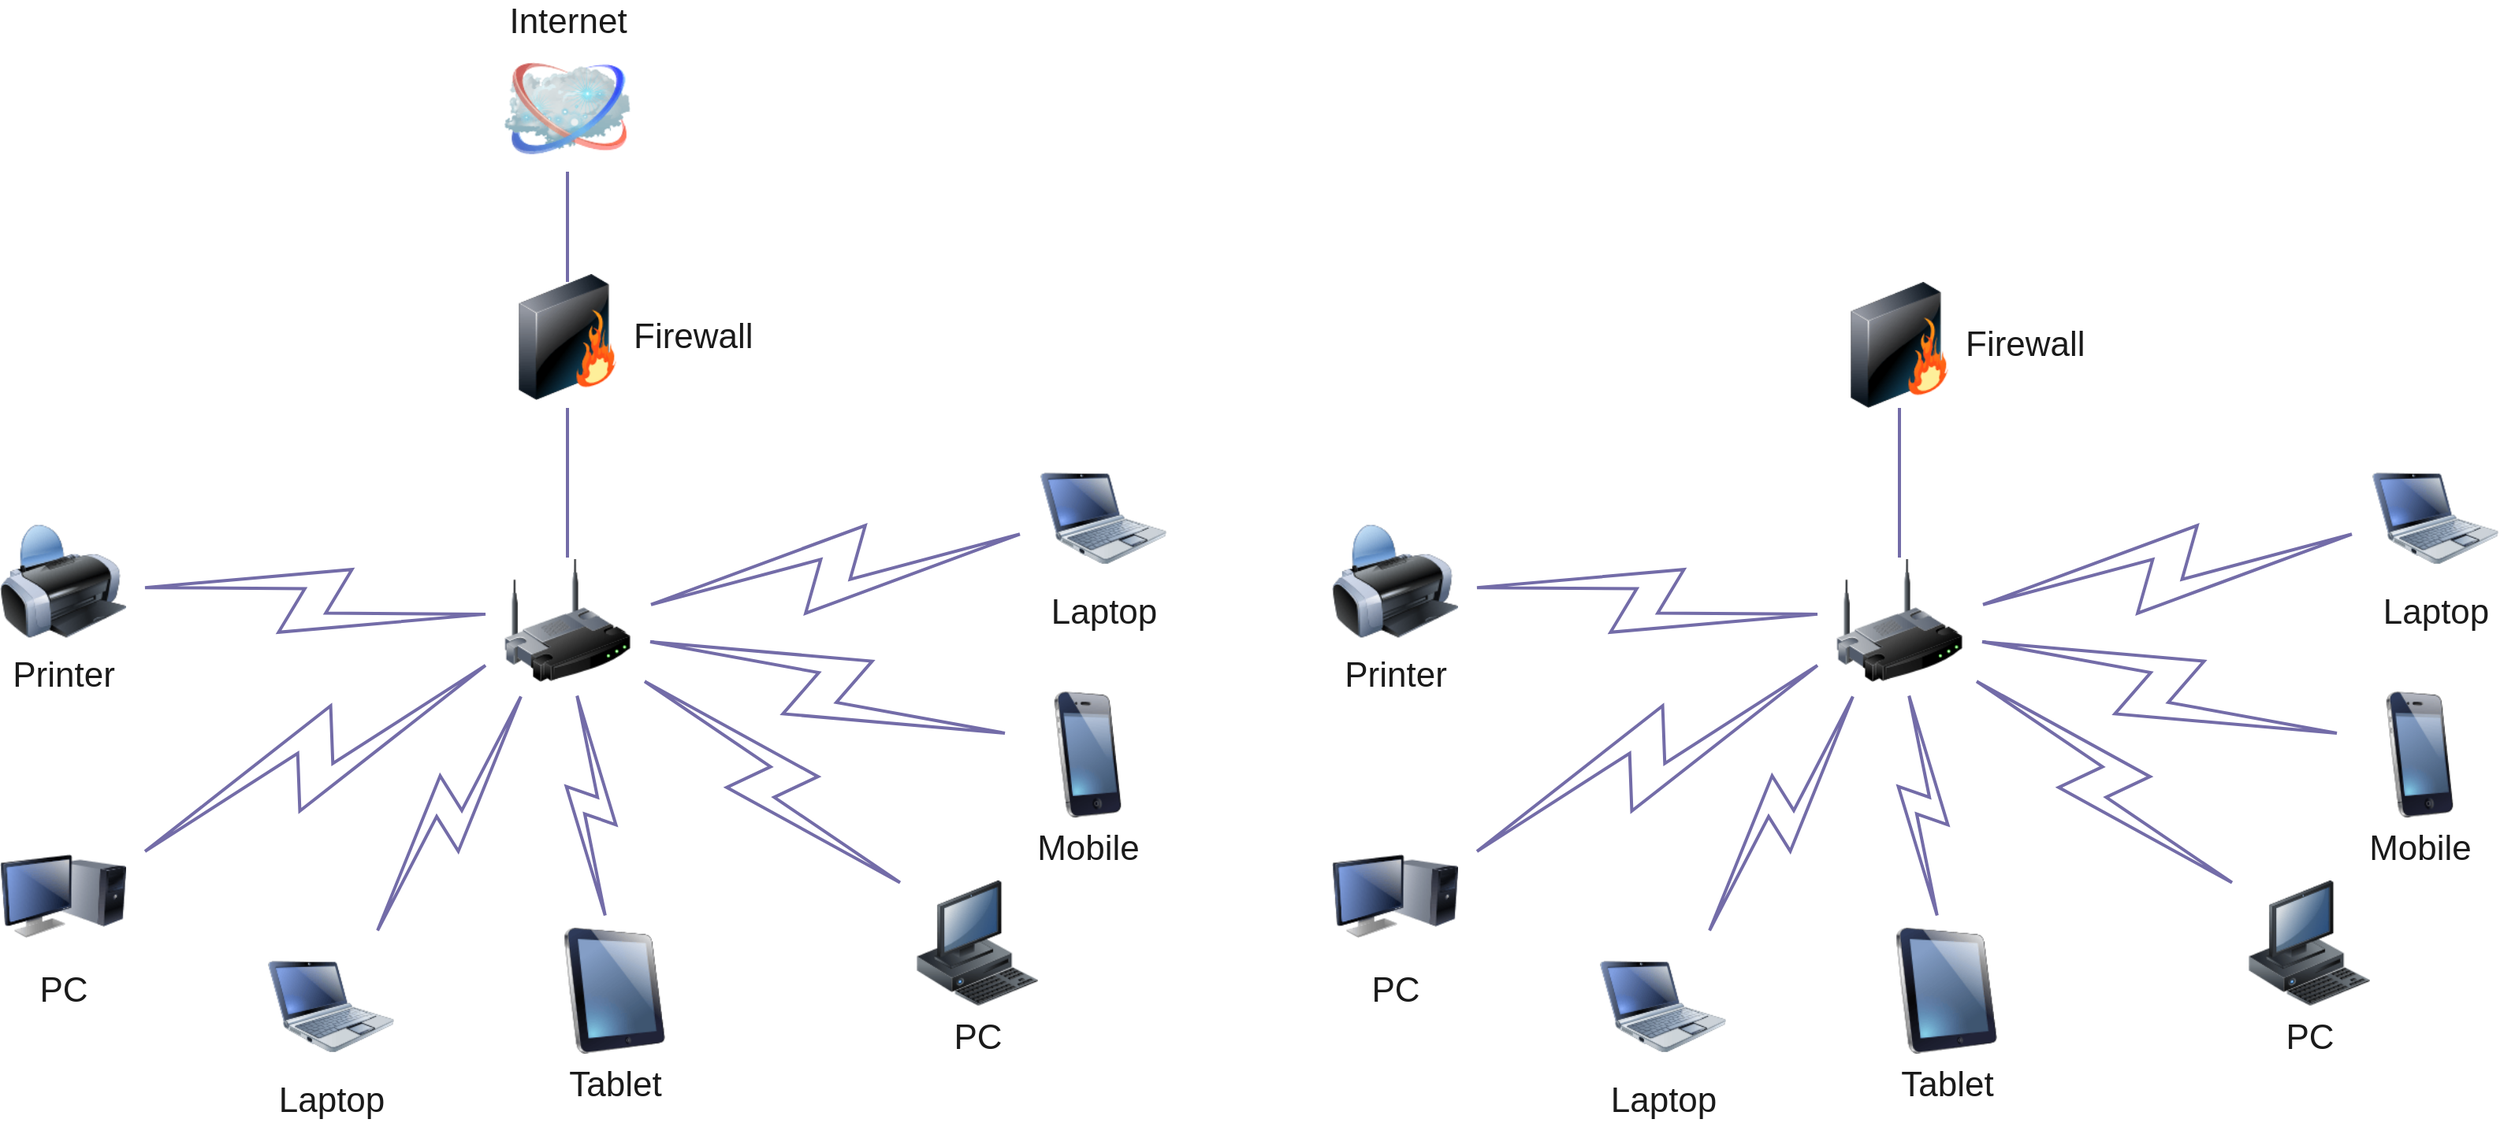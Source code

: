 <mxfile version="21.7.4" type="github">
  <diagram name="Page-1" id="55a83fd1-7818-8e21-69c5-c3457e3827bb">
    <mxGraphModel dx="1985" dy="822" grid="1" gridSize="10" guides="1" tooltips="1" connect="1" arrows="1" fold="1" page="1" pageScale="1" pageWidth="850" pageHeight="1100" background="none" math="0" shadow="0">
      <root>
        <mxCell id="0" />
        <mxCell id="1" parent="0" />
        <mxCell id="BSmVJp4yxGLLQI4Zy36t-40" value="" style="group;labelBackgroundColor=none;rounded=1;fontColor=#1A1A1A;" parent="1" vertex="1" connectable="0">
          <mxGeometry x="900" y="225" width="740" height="650" as="geometry" />
        </mxCell>
        <mxCell id="BSmVJp4yxGLLQI4Zy36t-21" value="" style="image;html=1;labelBackgroundColor=none;image=img/lib/clip_art/networking/Wireless_Router_128x128.png;rounded=1;shadow=0;comic=0;strokeWidth=2;fontSize=22;movable=1;resizable=1;rotatable=1;deletable=1;editable=1;locked=0;connectable=1;fillColor=#5D7F99;strokeColor=#D0CEE2;fontColor=#1A1A1A;" parent="BSmVJp4yxGLLQI4Zy36t-40" vertex="1">
          <mxGeometry x="320" y="325" width="80" height="80" as="geometry" />
        </mxCell>
        <mxCell id="BSmVJp4yxGLLQI4Zy36t-24" value="Firewall" style="image;html=1;labelBackgroundColor=none;image=img/lib/clip_art/networking/Firewall_128x128.png;rounded=1;shadow=0;comic=0;strokeWidth=2;fontSize=22;labelPosition=right;verticalLabelPosition=middle;align=left;verticalAlign=middle;movable=1;resizable=1;rotatable=1;deletable=1;editable=1;locked=0;connectable=1;fillColor=#5D7F99;strokeColor=#D0CEE2;fontColor=#1A1A1A;" parent="BSmVJp4yxGLLQI4Zy36t-40" vertex="1">
          <mxGeometry x="320" y="150" width="80" height="80" as="geometry" />
        </mxCell>
        <mxCell id="BSmVJp4yxGLLQI4Zy36t-25" style="edgeStyle=none;rounded=1;html=1;labelBackgroundColor=none;endArrow=none;strokeWidth=2;fontFamily=Verdana;fontSize=22;movable=1;resizable=1;rotatable=1;deletable=1;editable=1;locked=0;connectable=1;fontColor=default;strokeColor=#736CA8;" parent="BSmVJp4yxGLLQI4Zy36t-40" source="BSmVJp4yxGLLQI4Zy36t-21" target="BSmVJp4yxGLLQI4Zy36t-24" edge="1">
          <mxGeometry relative="1" as="geometry" />
        </mxCell>
        <mxCell id="BSmVJp4yxGLLQI4Zy36t-26" value="Tablet" style="image;html=1;labelBackgroundColor=none;image=img/lib/clip_art/computers/iPad_128x128.png;rounded=1;shadow=0;comic=0;strokeWidth=2;fontSize=22;movable=1;resizable=1;rotatable=1;deletable=1;editable=1;locked=0;connectable=1;fillColor=#5D7F99;strokeColor=#D0CEE2;fontColor=#1A1A1A;" parent="BSmVJp4yxGLLQI4Zy36t-40" vertex="1">
          <mxGeometry x="350" y="560" width="80" height="80" as="geometry" />
        </mxCell>
        <mxCell id="BSmVJp4yxGLLQI4Zy36t-27" value="PC" style="image;html=1;labelBackgroundColor=none;image=img/lib/clip_art/computers/Monitor_Tower_128x128.png;rounded=1;shadow=0;comic=0;strokeWidth=2;fontSize=22;movable=1;resizable=1;rotatable=1;deletable=1;editable=1;locked=0;connectable=1;fillColor=#5D7F99;strokeColor=#D0CEE2;fontColor=#1A1A1A;" parent="BSmVJp4yxGLLQI4Zy36t-40" vertex="1">
          <mxGeometry y="500" width="80" height="80" as="geometry" />
        </mxCell>
        <mxCell id="BSmVJp4yxGLLQI4Zy36t-28" value="Printer" style="image;html=1;labelBackgroundColor=none;image=img/lib/clip_art/computers/Printer_128x128.png;rounded=1;shadow=0;comic=0;strokeWidth=2;fontSize=22;movable=1;resizable=1;rotatable=1;deletable=1;editable=1;locked=0;connectable=1;fillColor=#5D7F99;strokeColor=#D0CEE2;fontColor=#1A1A1A;" parent="BSmVJp4yxGLLQI4Zy36t-40" vertex="1">
          <mxGeometry y="300" width="80" height="80" as="geometry" />
        </mxCell>
        <mxCell id="BSmVJp4yxGLLQI4Zy36t-29" value="PC" style="image;html=1;labelBackgroundColor=none;image=img/lib/clip_art/computers/Workstation_128x128.png;rounded=1;shadow=0;comic=0;strokeWidth=2;fontSize=22;movable=1;resizable=1;rotatable=1;deletable=1;editable=1;locked=0;connectable=1;fillColor=#5D7F99;strokeColor=#D0CEE2;fontColor=#1A1A1A;" parent="BSmVJp4yxGLLQI4Zy36t-40" vertex="1">
          <mxGeometry x="580" y="530" width="80" height="80" as="geometry" />
        </mxCell>
        <mxCell id="BSmVJp4yxGLLQI4Zy36t-30" value="Mobile" style="image;html=1;labelBackgroundColor=none;image=img/lib/clip_art/telecommunication/iPhone_128x128.png;rounded=1;shadow=0;comic=0;strokeWidth=2;fontSize=22;movable=1;resizable=1;rotatable=1;deletable=1;editable=1;locked=0;connectable=1;fillColor=#5D7F99;strokeColor=#D0CEE2;fontColor=#1A1A1A;" parent="BSmVJp4yxGLLQI4Zy36t-40" vertex="1">
          <mxGeometry x="650" y="410" width="80" height="80" as="geometry" />
        </mxCell>
        <mxCell id="BSmVJp4yxGLLQI4Zy36t-31" value="Laptop" style="image;html=1;labelBackgroundColor=none;image=img/lib/clip_art/computers/Netbook_128x128.png;rounded=1;shadow=0;comic=0;strokeWidth=2;fontSize=22;movable=1;resizable=1;rotatable=1;deletable=1;editable=1;locked=0;connectable=1;fillColor=#5D7F99;strokeColor=#D0CEE2;fontColor=#1A1A1A;" parent="BSmVJp4yxGLLQI4Zy36t-40" vertex="1">
          <mxGeometry x="660" y="260" width="80" height="80" as="geometry" />
        </mxCell>
        <mxCell id="BSmVJp4yxGLLQI4Zy36t-32" value="Laptop" style="image;html=1;labelBackgroundColor=none;image=img/lib/clip_art/computers/Netbook_128x128.png;rounded=1;shadow=0;comic=0;strokeWidth=2;fontSize=22;movable=1;resizable=1;rotatable=1;deletable=1;editable=1;locked=0;connectable=1;fillColor=#5D7F99;strokeColor=#D0CEE2;fontColor=#1A1A1A;" parent="BSmVJp4yxGLLQI4Zy36t-40" vertex="1">
          <mxGeometry x="170" y="570" width="80" height="80" as="geometry" />
        </mxCell>
        <mxCell id="BSmVJp4yxGLLQI4Zy36t-33" value="" style="html=1;gradientDirection=north;strokeWidth=2;shape=mxgraph.networks.comm_link_edge;html=1;labelBackgroundColor=none;endArrow=none;fontFamily=Verdana;fontSize=22;fontColor=default;movable=1;resizable=1;rotatable=1;deletable=1;editable=1;locked=0;connectable=1;rounded=1;strokeColor=#736CA8;" parent="BSmVJp4yxGLLQI4Zy36t-40" source="BSmVJp4yxGLLQI4Zy36t-28" target="BSmVJp4yxGLLQI4Zy36t-21" edge="1">
          <mxGeometry width="100" height="100" relative="1" as="geometry">
            <mxPoint x="150" y="250" as="sourcePoint" />
            <mxPoint x="250" y="150" as="targetPoint" />
          </mxGeometry>
        </mxCell>
        <mxCell id="BSmVJp4yxGLLQI4Zy36t-34" value="" style="html=1;gradientDirection=north;strokeWidth=2;shape=mxgraph.networks.comm_link_edge;html=1;labelBackgroundColor=none;endArrow=none;fontFamily=Verdana;fontSize=22;fontColor=default;fontStyle=1;movable=1;resizable=1;rotatable=1;deletable=1;editable=1;locked=0;connectable=1;rounded=1;strokeColor=#736CA8;" parent="BSmVJp4yxGLLQI4Zy36t-40" source="BSmVJp4yxGLLQI4Zy36t-27" target="BSmVJp4yxGLLQI4Zy36t-21" edge="1">
          <mxGeometry width="100" height="100" relative="1" as="geometry">
            <mxPoint x="170" y="341.957" as="sourcePoint" />
            <mxPoint x="320" y="368.043" as="targetPoint" />
          </mxGeometry>
        </mxCell>
        <mxCell id="BSmVJp4yxGLLQI4Zy36t-35" value="" style="html=1;gradientDirection=north;strokeWidth=2;shape=mxgraph.networks.comm_link_edge;html=1;labelBackgroundColor=none;endArrow=none;fontFamily=Verdana;fontSize=22;fontColor=default;movable=1;resizable=1;rotatable=1;deletable=1;editable=1;locked=0;connectable=1;rounded=1;strokeColor=#736CA8;" parent="BSmVJp4yxGLLQI4Zy36t-40" source="BSmVJp4yxGLLQI4Zy36t-32" target="BSmVJp4yxGLLQI4Zy36t-21" edge="1">
          <mxGeometry width="100" height="100" relative="1" as="geometry">
            <mxPoint x="180" y="351.957" as="sourcePoint" />
            <mxPoint x="330" y="378.043" as="targetPoint" />
          </mxGeometry>
        </mxCell>
        <mxCell id="BSmVJp4yxGLLQI4Zy36t-36" value="" style="html=1;gradientDirection=north;strokeWidth=2;shape=mxgraph.networks.comm_link_edge;html=1;labelBackgroundColor=none;endArrow=none;fontFamily=Verdana;fontSize=22;fontColor=default;movable=1;resizable=1;rotatable=1;deletable=1;editable=1;locked=0;connectable=1;rounded=1;strokeColor=#736CA8;" parent="BSmVJp4yxGLLQI4Zy36t-40" source="BSmVJp4yxGLLQI4Zy36t-26" target="BSmVJp4yxGLLQI4Zy36t-21" edge="1">
          <mxGeometry width="100" height="100" relative="1" as="geometry">
            <mxPoint x="190" y="361.957" as="sourcePoint" />
            <mxPoint x="340" y="388.043" as="targetPoint" />
          </mxGeometry>
        </mxCell>
        <mxCell id="BSmVJp4yxGLLQI4Zy36t-37" value="" style="html=1;gradientDirection=north;strokeWidth=2;shape=mxgraph.networks.comm_link_edge;html=1;labelBackgroundColor=none;endArrow=none;fontFamily=Verdana;fontSize=22;fontColor=default;movable=1;resizable=1;rotatable=1;deletable=1;editable=1;locked=0;connectable=1;rounded=1;strokeColor=#736CA8;" parent="BSmVJp4yxGLLQI4Zy36t-40" source="BSmVJp4yxGLLQI4Zy36t-29" target="BSmVJp4yxGLLQI4Zy36t-21" edge="1">
          <mxGeometry width="100" height="100" relative="1" as="geometry">
            <mxPoint x="200" y="371.957" as="sourcePoint" />
            <mxPoint x="350" y="398.043" as="targetPoint" />
          </mxGeometry>
        </mxCell>
        <mxCell id="BSmVJp4yxGLLQI4Zy36t-38" value="" style="html=1;gradientDirection=north;strokeWidth=2;shape=mxgraph.networks.comm_link_edge;html=1;labelBackgroundColor=none;endArrow=none;fontFamily=Verdana;fontSize=22;fontColor=default;movable=1;resizable=1;rotatable=1;deletable=1;editable=1;locked=0;connectable=1;rounded=1;strokeColor=#736CA8;" parent="BSmVJp4yxGLLQI4Zy36t-40" source="BSmVJp4yxGLLQI4Zy36t-30" target="BSmVJp4yxGLLQI4Zy36t-21" edge="1">
          <mxGeometry width="100" height="100" relative="1" as="geometry">
            <mxPoint x="210" y="381.957" as="sourcePoint" />
            <mxPoint x="360" y="408.043" as="targetPoint" />
          </mxGeometry>
        </mxCell>
        <mxCell id="BSmVJp4yxGLLQI4Zy36t-39" value="" style="html=1;gradientDirection=north;strokeWidth=2;shape=mxgraph.networks.comm_link_edge;html=1;labelBackgroundColor=none;endArrow=none;fontFamily=Verdana;fontSize=22;fontColor=default;movable=1;resizable=1;rotatable=1;deletable=1;editable=1;locked=0;connectable=1;rounded=1;strokeColor=#736CA8;" parent="BSmVJp4yxGLLQI4Zy36t-40" source="BSmVJp4yxGLLQI4Zy36t-31" target="BSmVJp4yxGLLQI4Zy36t-21" edge="1">
          <mxGeometry width="100" height="100" relative="1" as="geometry">
            <mxPoint x="220" y="391.957" as="sourcePoint" />
            <mxPoint x="370" y="418.043" as="targetPoint" />
          </mxGeometry>
        </mxCell>
        <mxCell id="BSmVJp4yxGLLQI4Zy36t-41" value="" style="group;labelBackgroundColor=none;rounded=1;fontColor=#1A1A1A;" parent="1" vertex="1" connectable="0">
          <mxGeometry x="55" y="225" width="740" height="650" as="geometry" />
        </mxCell>
        <mxCell id="69ecfefc5c41e42c-1" value="" style="image;html=1;labelBackgroundColor=none;image=img/lib/clip_art/networking/Wireless_Router_128x128.png;rounded=1;shadow=0;comic=0;strokeWidth=2;fontSize=22;movable=1;resizable=1;rotatable=1;deletable=1;editable=1;locked=0;connectable=1;fillColor=#5D7F99;strokeColor=#D0CEE2;fontColor=#1A1A1A;" parent="BSmVJp4yxGLLQI4Zy36t-41" vertex="1">
          <mxGeometry x="320" y="325" width="80" height="80" as="geometry" />
        </mxCell>
        <mxCell id="69ecfefc5c41e42c-2" value="Internet" style="image;html=1;labelBackgroundColor=none;image=img/lib/clip_art/networking/Cloud_128x128.png;rounded=1;shadow=0;comic=0;strokeWidth=2;fontSize=22;labelPosition=center;verticalLabelPosition=top;align=center;verticalAlign=bottom;movable=1;resizable=1;rotatable=1;deletable=1;editable=1;locked=0;connectable=1;fillColor=#5D7F99;strokeColor=#D0CEE2;fontColor=#1A1A1A;" parent="BSmVJp4yxGLLQI4Zy36t-41" vertex="1">
          <mxGeometry x="320" width="80" height="80" as="geometry" />
        </mxCell>
        <mxCell id="69ecfefc5c41e42c-19" style="edgeStyle=none;rounded=1;html=1;labelBackgroundColor=none;endArrow=none;strokeWidth=2;fontFamily=Verdana;fontSize=22;movable=1;resizable=1;rotatable=1;deletable=1;editable=1;locked=0;connectable=1;fontColor=default;strokeColor=#736CA8;" parent="BSmVJp4yxGLLQI4Zy36t-41" target="69ecfefc5c41e42c-2" edge="1">
          <mxGeometry relative="1" as="geometry">
            <mxPoint x="360" y="150" as="sourcePoint" />
          </mxGeometry>
        </mxCell>
        <mxCell id="69ecfefc5c41e42c-18" style="edgeStyle=none;rounded=1;html=1;labelBackgroundColor=none;endArrow=none;strokeWidth=2;fontFamily=Verdana;fontSize=22;movable=1;resizable=1;rotatable=1;deletable=1;editable=1;locked=0;connectable=1;fontColor=default;strokeColor=#736CA8;" parent="BSmVJp4yxGLLQI4Zy36t-41" source="69ecfefc5c41e42c-1" edge="1">
          <mxGeometry relative="1" as="geometry">
            <mxPoint x="360" y="230" as="targetPoint" />
          </mxGeometry>
        </mxCell>
        <mxCell id="69ecfefc5c41e42c-4" value="Tablet" style="image;html=1;labelBackgroundColor=none;image=img/lib/clip_art/computers/iPad_128x128.png;rounded=1;shadow=0;comic=0;strokeWidth=2;fontSize=22;movable=1;resizable=1;rotatable=1;deletable=1;editable=1;locked=0;connectable=1;fillColor=#5D7F99;strokeColor=#D0CEE2;fontColor=#1A1A1A;" parent="BSmVJp4yxGLLQI4Zy36t-41" vertex="1">
          <mxGeometry x="350" y="560" width="80" height="80" as="geometry" />
        </mxCell>
        <mxCell id="69ecfefc5c41e42c-5" value="PC" style="image;html=1;labelBackgroundColor=none;image=img/lib/clip_art/computers/Monitor_Tower_128x128.png;rounded=1;shadow=0;comic=0;strokeWidth=2;fontSize=22;movable=1;resizable=1;rotatable=1;deletable=1;editable=1;locked=0;connectable=1;fillColor=#5D7F99;strokeColor=#D0CEE2;fontColor=#1A1A1A;" parent="BSmVJp4yxGLLQI4Zy36t-41" vertex="1">
          <mxGeometry y="500" width="80" height="80" as="geometry" />
        </mxCell>
        <mxCell id="69ecfefc5c41e42c-6" value="Printer" style="image;html=1;labelBackgroundColor=none;image=img/lib/clip_art/computers/Printer_128x128.png;rounded=1;shadow=0;comic=0;strokeWidth=2;fontSize=22;movable=1;resizable=1;rotatable=1;deletable=1;editable=1;locked=0;connectable=1;fillColor=#5D7F99;strokeColor=#D0CEE2;fontColor=#1A1A1A;" parent="BSmVJp4yxGLLQI4Zy36t-41" vertex="1">
          <mxGeometry y="300" width="80" height="80" as="geometry" />
        </mxCell>
        <mxCell id="69ecfefc5c41e42c-7" value="PC" style="image;html=1;labelBackgroundColor=none;image=img/lib/clip_art/computers/Workstation_128x128.png;rounded=1;shadow=0;comic=0;strokeWidth=2;fontSize=22;movable=1;resizable=1;rotatable=1;deletable=1;editable=1;locked=0;connectable=1;fillColor=#5D7F99;strokeColor=#D0CEE2;fontColor=#1A1A1A;" parent="BSmVJp4yxGLLQI4Zy36t-41" vertex="1">
          <mxGeometry x="580" y="530" width="80" height="80" as="geometry" />
        </mxCell>
        <mxCell id="69ecfefc5c41e42c-8" value="Mobile" style="image;html=1;labelBackgroundColor=none;image=img/lib/clip_art/telecommunication/iPhone_128x128.png;rounded=1;shadow=0;comic=0;strokeWidth=2;fontSize=22;movable=1;resizable=1;rotatable=1;deletable=1;editable=1;locked=0;connectable=1;fillColor=#5D7F99;strokeColor=#D0CEE2;fontColor=#1A1A1A;" parent="BSmVJp4yxGLLQI4Zy36t-41" vertex="1">
          <mxGeometry x="650" y="410" width="80" height="80" as="geometry" />
        </mxCell>
        <mxCell id="69ecfefc5c41e42c-9" value="Laptop" style="image;html=1;labelBackgroundColor=none;image=img/lib/clip_art/computers/Netbook_128x128.png;rounded=1;shadow=0;comic=0;strokeWidth=2;fontSize=22;movable=1;resizable=1;rotatable=1;deletable=1;editable=1;locked=0;connectable=1;fillColor=#5D7F99;strokeColor=#D0CEE2;fontColor=#1A1A1A;" parent="BSmVJp4yxGLLQI4Zy36t-41" vertex="1">
          <mxGeometry x="660" y="260" width="80" height="80" as="geometry" />
        </mxCell>
        <mxCell id="69ecfefc5c41e42c-10" value="Laptop" style="image;html=1;labelBackgroundColor=none;image=img/lib/clip_art/computers/Netbook_128x128.png;rounded=1;shadow=0;comic=0;strokeWidth=2;fontSize=22;movable=1;resizable=1;rotatable=1;deletable=1;editable=1;locked=0;connectable=1;fillColor=#5D7F99;strokeColor=#D0CEE2;fontColor=#1A1A1A;" parent="BSmVJp4yxGLLQI4Zy36t-41" vertex="1">
          <mxGeometry x="170" y="570" width="80" height="80" as="geometry" />
        </mxCell>
        <mxCell id="69ecfefc5c41e42c-11" value="" style="html=1;gradientDirection=north;strokeWidth=2;shape=mxgraph.networks.comm_link_edge;html=1;labelBackgroundColor=none;endArrow=none;fontFamily=Verdana;fontSize=22;fontColor=default;movable=1;resizable=1;rotatable=1;deletable=1;editable=1;locked=0;connectable=1;rounded=1;strokeColor=#736CA8;" parent="BSmVJp4yxGLLQI4Zy36t-41" source="69ecfefc5c41e42c-6" target="69ecfefc5c41e42c-1" edge="1">
          <mxGeometry width="100" height="100" relative="1" as="geometry">
            <mxPoint x="150" y="250" as="sourcePoint" />
            <mxPoint x="250" y="150" as="targetPoint" />
          </mxGeometry>
        </mxCell>
        <mxCell id="69ecfefc5c41e42c-12" value="" style="html=1;gradientDirection=north;strokeWidth=2;shape=mxgraph.networks.comm_link_edge;html=1;labelBackgroundColor=none;endArrow=none;fontFamily=Verdana;fontSize=22;fontColor=default;fontStyle=1;movable=1;resizable=1;rotatable=1;deletable=1;editable=1;locked=0;connectable=1;rounded=1;strokeColor=#736CA8;" parent="BSmVJp4yxGLLQI4Zy36t-41" source="69ecfefc5c41e42c-5" target="69ecfefc5c41e42c-1" edge="1">
          <mxGeometry width="100" height="100" relative="1" as="geometry">
            <mxPoint x="170" y="341.957" as="sourcePoint" />
            <mxPoint x="320" y="368.043" as="targetPoint" />
          </mxGeometry>
        </mxCell>
        <mxCell id="69ecfefc5c41e42c-13" value="" style="html=1;gradientDirection=north;strokeWidth=2;shape=mxgraph.networks.comm_link_edge;html=1;labelBackgroundColor=none;endArrow=none;fontFamily=Verdana;fontSize=22;fontColor=default;movable=1;resizable=1;rotatable=1;deletable=1;editable=1;locked=0;connectable=1;rounded=1;strokeColor=#736CA8;" parent="BSmVJp4yxGLLQI4Zy36t-41" source="69ecfefc5c41e42c-10" target="69ecfefc5c41e42c-1" edge="1">
          <mxGeometry width="100" height="100" relative="1" as="geometry">
            <mxPoint x="180" y="351.957" as="sourcePoint" />
            <mxPoint x="330" y="378.043" as="targetPoint" />
          </mxGeometry>
        </mxCell>
        <mxCell id="69ecfefc5c41e42c-14" value="" style="html=1;gradientDirection=north;strokeWidth=2;shape=mxgraph.networks.comm_link_edge;html=1;labelBackgroundColor=none;endArrow=none;fontFamily=Verdana;fontSize=22;fontColor=default;movable=1;resizable=1;rotatable=1;deletable=1;editable=1;locked=0;connectable=1;rounded=1;strokeColor=#736CA8;" parent="BSmVJp4yxGLLQI4Zy36t-41" source="69ecfefc5c41e42c-4" target="69ecfefc5c41e42c-1" edge="1">
          <mxGeometry width="100" height="100" relative="1" as="geometry">
            <mxPoint x="190" y="361.957" as="sourcePoint" />
            <mxPoint x="340" y="388.043" as="targetPoint" />
          </mxGeometry>
        </mxCell>
        <mxCell id="69ecfefc5c41e42c-15" value="" style="html=1;gradientDirection=north;strokeWidth=2;shape=mxgraph.networks.comm_link_edge;html=1;labelBackgroundColor=none;endArrow=none;fontFamily=Verdana;fontSize=22;fontColor=default;movable=1;resizable=1;rotatable=1;deletable=1;editable=1;locked=0;connectable=1;rounded=1;strokeColor=#736CA8;" parent="BSmVJp4yxGLLQI4Zy36t-41" source="69ecfefc5c41e42c-7" target="69ecfefc5c41e42c-1" edge="1">
          <mxGeometry width="100" height="100" relative="1" as="geometry">
            <mxPoint x="200" y="371.957" as="sourcePoint" />
            <mxPoint x="350" y="398.043" as="targetPoint" />
          </mxGeometry>
        </mxCell>
        <mxCell id="69ecfefc5c41e42c-16" value="" style="html=1;gradientDirection=north;strokeWidth=2;shape=mxgraph.networks.comm_link_edge;html=1;labelBackgroundColor=none;endArrow=none;fontFamily=Verdana;fontSize=22;fontColor=default;movable=1;resizable=1;rotatable=1;deletable=1;editable=1;locked=0;connectable=1;rounded=1;strokeColor=#736CA8;" parent="BSmVJp4yxGLLQI4Zy36t-41" source="69ecfefc5c41e42c-8" target="69ecfefc5c41e42c-1" edge="1">
          <mxGeometry width="100" height="100" relative="1" as="geometry">
            <mxPoint x="210" y="381.957" as="sourcePoint" />
            <mxPoint x="360" y="408.043" as="targetPoint" />
          </mxGeometry>
        </mxCell>
        <mxCell id="69ecfefc5c41e42c-17" value="" style="html=1;gradientDirection=north;strokeWidth=2;shape=mxgraph.networks.comm_link_edge;html=1;labelBackgroundColor=none;endArrow=none;fontFamily=Verdana;fontSize=22;fontColor=default;movable=1;resizable=1;rotatable=1;deletable=1;editable=1;locked=0;connectable=1;rounded=1;strokeColor=#736CA8;" parent="BSmVJp4yxGLLQI4Zy36t-41" source="69ecfefc5c41e42c-9" target="69ecfefc5c41e42c-1" edge="1">
          <mxGeometry width="100" height="100" relative="1" as="geometry">
            <mxPoint x="220" y="391.957" as="sourcePoint" />
            <mxPoint x="370" y="418.043" as="targetPoint" />
          </mxGeometry>
        </mxCell>
        <mxCell id="S7ITIRpvVLnc7sCW2nlK-2" value="Firewall" style="image;html=1;labelBackgroundColor=none;image=img/lib/clip_art/networking/Firewall_128x128.png;rounded=1;shadow=0;comic=0;strokeWidth=2;fontSize=22;labelPosition=right;verticalLabelPosition=middle;align=left;verticalAlign=middle;movable=1;resizable=1;rotatable=1;deletable=1;editable=1;locked=0;connectable=1;fillColor=#5D7F99;strokeColor=#D0CEE2;fontColor=#1A1A1A;" vertex="1" parent="BSmVJp4yxGLLQI4Zy36t-41">
          <mxGeometry x="320" y="145" width="80" height="80" as="geometry" />
        </mxCell>
      </root>
    </mxGraphModel>
  </diagram>
</mxfile>
